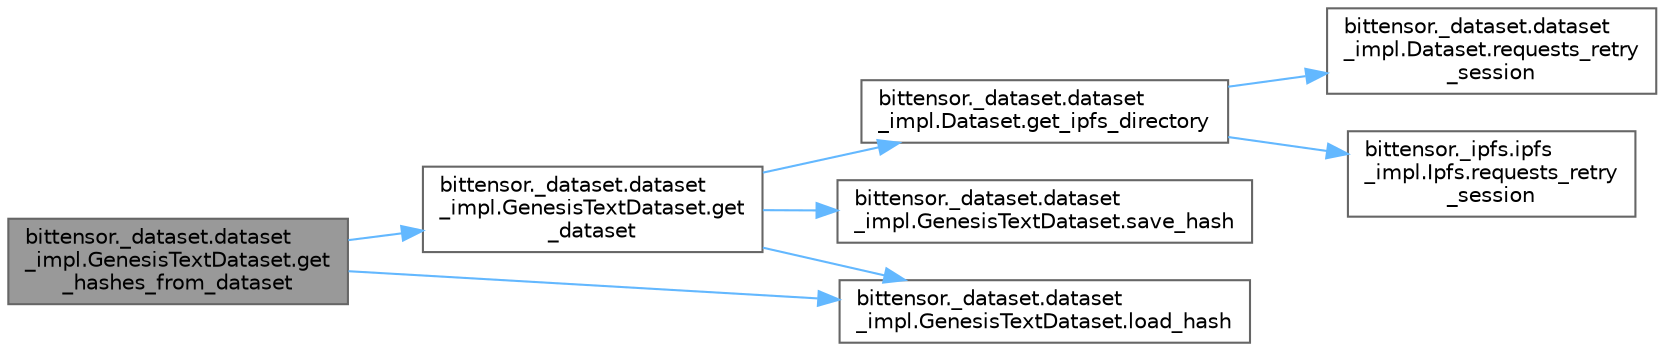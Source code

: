 digraph "bittensor._dataset.dataset_impl.GenesisTextDataset.get_hashes_from_dataset"
{
 // LATEX_PDF_SIZE
  bgcolor="transparent";
  edge [fontname=Helvetica,fontsize=10,labelfontname=Helvetica,labelfontsize=10];
  node [fontname=Helvetica,fontsize=10,shape=box,height=0.2,width=0.4];
  rankdir="LR";
  Node1 [label="bittensor._dataset.dataset\l_impl.GenesisTextDataset.get\l_hashes_from_dataset",height=0.2,width=0.4,color="gray40", fillcolor="grey60", style="filled", fontcolor="black",tooltip=" "];
  Node1 -> Node2 [color="steelblue1",style="solid"];
  Node2 [label="bittensor._dataset.dataset\l_impl.GenesisTextDataset.get\l_dataset",height=0.2,width=0.4,color="grey40", fillcolor="white", style="filled",URL="$classbittensor_1_1__dataset_1_1dataset__impl_1_1_genesis_text_dataset.html#a7b0f280512b1c0c032c714bd796cdb52",tooltip=" "];
  Node2 -> Node3 [color="steelblue1",style="solid"];
  Node3 [label="bittensor._dataset.dataset\l_impl.Dataset.get_ipfs_directory",height=0.2,width=0.4,color="grey40", fillcolor="white", style="filled",URL="$classbittensor_1_1__dataset_1_1dataset__impl_1_1_dataset.html#adac9d1df6c5460cadb940da9a735060e",tooltip=" "];
  Node3 -> Node4 [color="steelblue1",style="solid"];
  Node4 [label="bittensor._dataset.dataset\l_impl.Dataset.requests_retry\l_session",height=0.2,width=0.4,color="grey40", fillcolor="white", style="filled",URL="$classbittensor_1_1__dataset_1_1dataset__impl_1_1_dataset.html#a0610ebda290a3a7d1fc7cb59515370fa",tooltip=" "];
  Node3 -> Node5 [color="steelblue1",style="solid"];
  Node5 [label="bittensor._ipfs.ipfs\l_impl.Ipfs.requests_retry\l_session",height=0.2,width=0.4,color="grey40", fillcolor="white", style="filled",URL="$classbittensor_1_1__ipfs_1_1ipfs__impl_1_1_ipfs.html#a16cda134ae7787ea37f9718a9e260c64",tooltip=" "];
  Node2 -> Node6 [color="steelblue1",style="solid"];
  Node6 [label="bittensor._dataset.dataset\l_impl.GenesisTextDataset.load_hash",height=0.2,width=0.4,color="grey40", fillcolor="white", style="filled",URL="$classbittensor_1_1__dataset_1_1dataset__impl_1_1_genesis_text_dataset.html#a4bc6e43e25c766c4ba6bef92d135a8ed",tooltip=" "];
  Node2 -> Node7 [color="steelblue1",style="solid"];
  Node7 [label="bittensor._dataset.dataset\l_impl.GenesisTextDataset.save_hash",height=0.2,width=0.4,color="grey40", fillcolor="white", style="filled",URL="$classbittensor_1_1__dataset_1_1dataset__impl_1_1_genesis_text_dataset.html#aa97393167f9c4bd7be13e09d10f0685b",tooltip=" "];
  Node1 -> Node6 [color="steelblue1",style="solid"];
}
